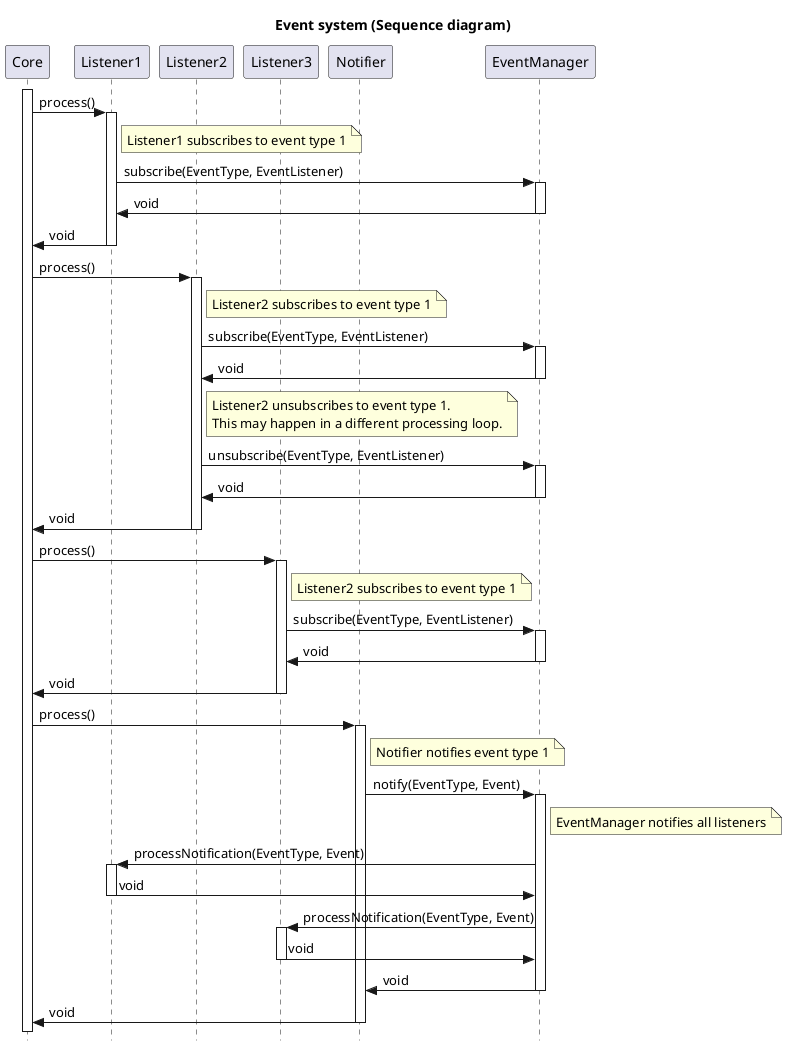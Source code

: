 @startuml Event system
skinparam style strictuml
title Event system (Sequence diagram)

participant Core
participant Listener1
participant Listener2
participant Listener3
participant Notifier
participant EventManager

activate Core

Core -> Listener1 : process()
activate Listener1
Note right of Listener1: Listener1 subscribes to event type 1
Listener1 -> EventManager : subscribe(EventType, EventListener)
activate EventManager
EventManager -> Listener1 : void
deactivate EventManager
Listener1 -> Core : void
deactivate Listener1

Core -> Listener2 : process()
activate Listener2
Note right of Listener2: Listener2 subscribes to event type 1
Listener2 -> EventManager : subscribe(EventType, EventListener)
activate EventManager
EventManager -> Listener2 : void
deactivate EventManager
Note right of Listener2
Listener2 unsubscribes to event type 1.
This may happen in a different processing loop.
end Note
Listener2 -> EventManager : unsubscribe(EventType, EventListener)
activate EventManager
EventManager -> Listener2 : void
deactivate EventManager
Listener2 -> Core : void
deactivate Listener2

Core -> Listener3 : process()
activate Listener3
Note right of Listener3: Listener2 subscribes to event type 1
Listener3 -> EventManager : subscribe(EventType, EventListener)
activate EventManager
EventManager -> Listener3 : void
deactivate EventManager
Listener3 -> Core : void
deactivate Listener3


Core -> Notifier : process()
activate Notifier
Note right of Notifier: Notifier notifies event type 1
Notifier -> EventManager : notify(EventType, Event)
activate EventManager

Note right of EventManager: EventManager notifies all listeners

EventManager -> Listener1 : processNotification(EventType, Event)
activate Listener1
Listener1 -> EventManager : void
deactivate Listener1

EventManager -> Listener3 : processNotification(EventType, Event)
activate Listener3
Listener3 -> EventManager : void
deactivate Listener3

EventManager -> Notifier : void
deactivate EventManager
Notifier -> Core : void
deactivate Notifier

@enduml